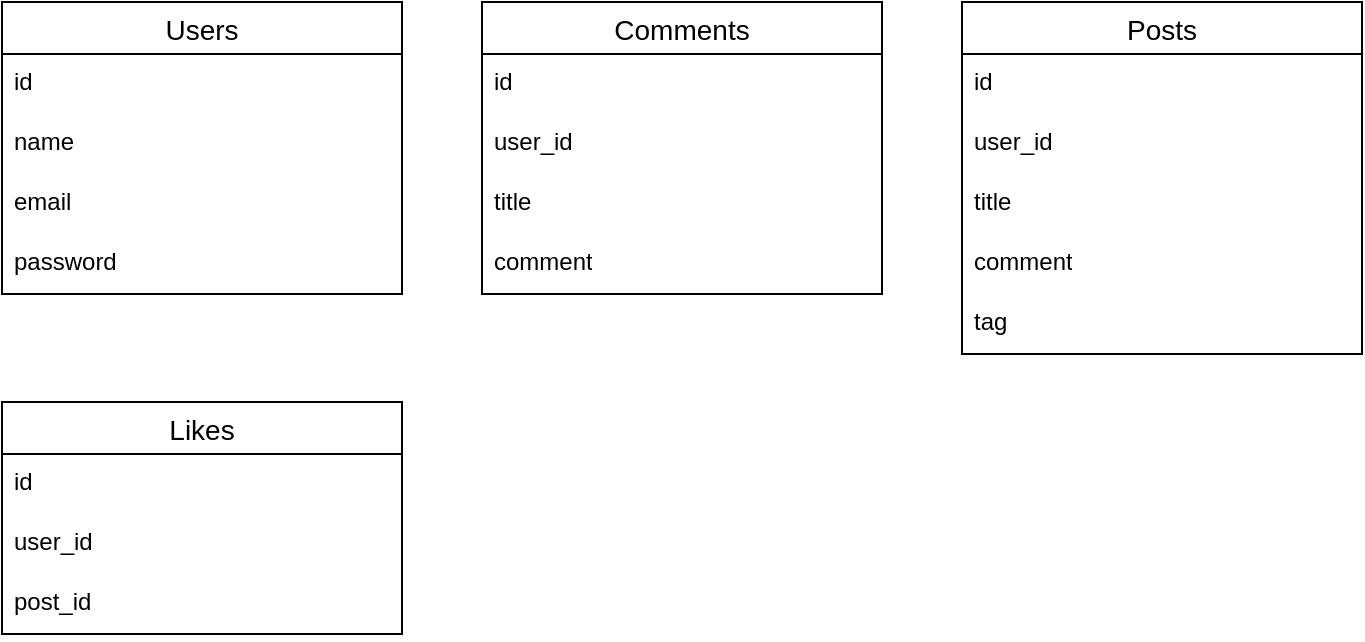 <mxfile version="21.7.4" type="github">
  <diagram id="R2lEEEUBdFMjLlhIrx00" name="Page-1">
    <mxGraphModel dx="1224" dy="630" grid="1" gridSize="10" guides="1" tooltips="1" connect="1" arrows="1" fold="1" page="1" pageScale="1" pageWidth="850" pageHeight="1100" math="0" shadow="0" extFonts="Permanent Marker^https://fonts.googleapis.com/css?family=Permanent+Marker">
      <root>
        <mxCell id="0" />
        <mxCell id="1" parent="0" />
        <mxCell id="ZlEHmiI4AxzLksH61GDl-13" value="" style="shape=partialRectangle;collapsible=0;dropTarget=0;pointerEvents=0;fillColor=none;points=[[0,0.5],[1,0.5]];portConstraint=eastwest;top=0;left=0;right=0;bottom=0;" vertex="1" parent="1">
          <mxGeometry x="130" y="190" width="250" height="30" as="geometry" />
        </mxCell>
        <mxCell id="ZlEHmiI4AxzLksH61GDl-14" value="" style="shape=partialRectangle;overflow=hidden;connectable=0;fillColor=none;top=0;left=0;bottom=0;right=0;" vertex="1" parent="ZlEHmiI4AxzLksH61GDl-13">
          <mxGeometry width="30" height="30" as="geometry">
            <mxRectangle width="30" height="30" as="alternateBounds" />
          </mxGeometry>
        </mxCell>
        <mxCell id="ZlEHmiI4AxzLksH61GDl-15" value="" style="shape=partialRectangle;overflow=hidden;connectable=0;fillColor=none;top=0;left=0;bottom=0;right=0;align=left;spacingLeft=6;" vertex="1" parent="ZlEHmiI4AxzLksH61GDl-13">
          <mxGeometry x="30" width="220" height="30" as="geometry">
            <mxRectangle width="220" height="30" as="alternateBounds" />
          </mxGeometry>
        </mxCell>
        <mxCell id="ZlEHmiI4AxzLksH61GDl-36" value="Users" style="swimlane;fontStyle=0;childLayout=stackLayout;horizontal=1;startSize=26;horizontalStack=0;resizeParent=1;resizeParentMax=0;resizeLast=0;collapsible=1;marginBottom=0;align=center;fontSize=14;" vertex="1" parent="1">
          <mxGeometry x="80" width="200" height="146" as="geometry" />
        </mxCell>
        <mxCell id="ZlEHmiI4AxzLksH61GDl-37" value="id&lt;br&gt;" style="text;strokeColor=none;fillColor=none;spacingLeft=4;spacingRight=4;overflow=hidden;rotatable=0;points=[[0,0.5],[1,0.5]];portConstraint=eastwest;fontSize=12;whiteSpace=wrap;html=1;" vertex="1" parent="ZlEHmiI4AxzLksH61GDl-36">
          <mxGeometry y="26" width="200" height="30" as="geometry" />
        </mxCell>
        <mxCell id="ZlEHmiI4AxzLksH61GDl-38" value="name&lt;br&gt;" style="text;strokeColor=none;fillColor=none;spacingLeft=4;spacingRight=4;overflow=hidden;rotatable=0;points=[[0,0.5],[1,0.5]];portConstraint=eastwest;fontSize=12;whiteSpace=wrap;html=1;" vertex="1" parent="ZlEHmiI4AxzLksH61GDl-36">
          <mxGeometry y="56" width="200" height="30" as="geometry" />
        </mxCell>
        <mxCell id="ZlEHmiI4AxzLksH61GDl-39" value="email&lt;br&gt;" style="text;strokeColor=none;fillColor=none;spacingLeft=4;spacingRight=4;overflow=hidden;rotatable=0;points=[[0,0.5],[1,0.5]];portConstraint=eastwest;fontSize=12;whiteSpace=wrap;html=1;" vertex="1" parent="ZlEHmiI4AxzLksH61GDl-36">
          <mxGeometry y="86" width="200" height="30" as="geometry" />
        </mxCell>
        <mxCell id="ZlEHmiI4AxzLksH61GDl-64" value="password&lt;br&gt;" style="text;strokeColor=none;fillColor=none;spacingLeft=4;spacingRight=4;overflow=hidden;rotatable=0;points=[[0,0.5],[1,0.5]];portConstraint=eastwest;fontSize=12;whiteSpace=wrap;html=1;" vertex="1" parent="ZlEHmiI4AxzLksH61GDl-36">
          <mxGeometry y="116" width="200" height="30" as="geometry" />
        </mxCell>
        <mxCell id="ZlEHmiI4AxzLksH61GDl-40" value="Likes" style="swimlane;fontStyle=0;childLayout=stackLayout;horizontal=1;startSize=26;horizontalStack=0;resizeParent=1;resizeParentMax=0;resizeLast=0;collapsible=1;marginBottom=0;align=center;fontSize=14;" vertex="1" parent="1">
          <mxGeometry x="80" y="200" width="200" height="116" as="geometry" />
        </mxCell>
        <mxCell id="ZlEHmiI4AxzLksH61GDl-41" value="id" style="text;strokeColor=none;fillColor=none;spacingLeft=4;spacingRight=4;overflow=hidden;rotatable=0;points=[[0,0.5],[1,0.5]];portConstraint=eastwest;fontSize=12;whiteSpace=wrap;html=1;" vertex="1" parent="ZlEHmiI4AxzLksH61GDl-40">
          <mxGeometry y="26" width="200" height="30" as="geometry" />
        </mxCell>
        <mxCell id="ZlEHmiI4AxzLksH61GDl-42" value="user_id" style="text;strokeColor=none;fillColor=none;spacingLeft=4;spacingRight=4;overflow=hidden;rotatable=0;points=[[0,0.5],[1,0.5]];portConstraint=eastwest;fontSize=12;whiteSpace=wrap;html=1;" vertex="1" parent="ZlEHmiI4AxzLksH61GDl-40">
          <mxGeometry y="56" width="200" height="30" as="geometry" />
        </mxCell>
        <mxCell id="ZlEHmiI4AxzLksH61GDl-43" value="post_id" style="text;strokeColor=none;fillColor=none;spacingLeft=4;spacingRight=4;overflow=hidden;rotatable=0;points=[[0,0.5],[1,0.5]];portConstraint=eastwest;fontSize=12;whiteSpace=wrap;html=1;" vertex="1" parent="ZlEHmiI4AxzLksH61GDl-40">
          <mxGeometry y="86" width="200" height="30" as="geometry" />
        </mxCell>
        <mxCell id="ZlEHmiI4AxzLksH61GDl-52" value="Posts" style="swimlane;fontStyle=0;childLayout=stackLayout;horizontal=1;startSize=26;horizontalStack=0;resizeParent=1;resizeParentMax=0;resizeLast=0;collapsible=1;marginBottom=0;align=center;fontSize=14;" vertex="1" parent="1">
          <mxGeometry x="560" width="200" height="176" as="geometry" />
        </mxCell>
        <mxCell id="ZlEHmiI4AxzLksH61GDl-53" value="id" style="text;strokeColor=none;fillColor=none;spacingLeft=4;spacingRight=4;overflow=hidden;rotatable=0;points=[[0,0.5],[1,0.5]];portConstraint=eastwest;fontSize=12;whiteSpace=wrap;html=1;" vertex="1" parent="ZlEHmiI4AxzLksH61GDl-52">
          <mxGeometry y="26" width="200" height="30" as="geometry" />
        </mxCell>
        <mxCell id="ZlEHmiI4AxzLksH61GDl-54" value="user_id&lt;br&gt;" style="text;strokeColor=none;fillColor=none;spacingLeft=4;spacingRight=4;overflow=hidden;rotatable=0;points=[[0,0.5],[1,0.5]];portConstraint=eastwest;fontSize=12;whiteSpace=wrap;html=1;" vertex="1" parent="ZlEHmiI4AxzLksH61GDl-52">
          <mxGeometry y="56" width="200" height="30" as="geometry" />
        </mxCell>
        <mxCell id="ZlEHmiI4AxzLksH61GDl-55" value="title" style="text;strokeColor=none;fillColor=none;spacingLeft=4;spacingRight=4;overflow=hidden;rotatable=0;points=[[0,0.5],[1,0.5]];portConstraint=eastwest;fontSize=12;whiteSpace=wrap;html=1;" vertex="1" parent="ZlEHmiI4AxzLksH61GDl-52">
          <mxGeometry y="86" width="200" height="30" as="geometry" />
        </mxCell>
        <mxCell id="ZlEHmiI4AxzLksH61GDl-67" value="comment" style="text;strokeColor=none;fillColor=none;spacingLeft=4;spacingRight=4;overflow=hidden;rotatable=0;points=[[0,0.5],[1,0.5]];portConstraint=eastwest;fontSize=12;whiteSpace=wrap;html=1;" vertex="1" parent="ZlEHmiI4AxzLksH61GDl-52">
          <mxGeometry y="116" width="200" height="30" as="geometry" />
        </mxCell>
        <mxCell id="ZlEHmiI4AxzLksH61GDl-45" value="tag" style="text;strokeColor=none;fillColor=none;spacingLeft=4;spacingRight=4;overflow=hidden;rotatable=0;points=[[0,0.5],[1,0.5]];portConstraint=eastwest;fontSize=12;whiteSpace=wrap;html=1;" vertex="1" parent="ZlEHmiI4AxzLksH61GDl-52">
          <mxGeometry y="146" width="200" height="30" as="geometry" />
        </mxCell>
        <mxCell id="ZlEHmiI4AxzLksH61GDl-56" value="Comments" style="swimlane;fontStyle=0;childLayout=stackLayout;horizontal=1;startSize=26;horizontalStack=0;resizeParent=1;resizeParentMax=0;resizeLast=0;collapsible=1;marginBottom=0;align=center;fontSize=14;" vertex="1" parent="1">
          <mxGeometry x="320" width="200" height="146" as="geometry" />
        </mxCell>
        <mxCell id="ZlEHmiI4AxzLksH61GDl-57" value="id" style="text;strokeColor=none;fillColor=none;spacingLeft=4;spacingRight=4;overflow=hidden;rotatable=0;points=[[0,0.5],[1,0.5]];portConstraint=eastwest;fontSize=12;whiteSpace=wrap;html=1;" vertex="1" parent="ZlEHmiI4AxzLksH61GDl-56">
          <mxGeometry y="26" width="200" height="30" as="geometry" />
        </mxCell>
        <mxCell id="ZlEHmiI4AxzLksH61GDl-58" value="user_id&lt;br&gt;" style="text;strokeColor=none;fillColor=none;spacingLeft=4;spacingRight=4;overflow=hidden;rotatable=0;points=[[0,0.5],[1,0.5]];portConstraint=eastwest;fontSize=12;whiteSpace=wrap;html=1;" vertex="1" parent="ZlEHmiI4AxzLksH61GDl-56">
          <mxGeometry y="56" width="200" height="30" as="geometry" />
        </mxCell>
        <mxCell id="ZlEHmiI4AxzLksH61GDl-59" value="title&lt;br&gt;" style="text;strokeColor=none;fillColor=none;spacingLeft=4;spacingRight=4;overflow=hidden;rotatable=0;points=[[0,0.5],[1,0.5]];portConstraint=eastwest;fontSize=12;whiteSpace=wrap;html=1;" vertex="1" parent="ZlEHmiI4AxzLksH61GDl-56">
          <mxGeometry y="86" width="200" height="30" as="geometry" />
        </mxCell>
        <mxCell id="ZlEHmiI4AxzLksH61GDl-66" value="comment&lt;br&gt;" style="text;strokeColor=none;fillColor=none;spacingLeft=4;spacingRight=4;overflow=hidden;rotatable=0;points=[[0,0.5],[1,0.5]];portConstraint=eastwest;fontSize=12;whiteSpace=wrap;html=1;" vertex="1" parent="ZlEHmiI4AxzLksH61GDl-56">
          <mxGeometry y="116" width="200" height="30" as="geometry" />
        </mxCell>
      </root>
    </mxGraphModel>
  </diagram>
</mxfile>
